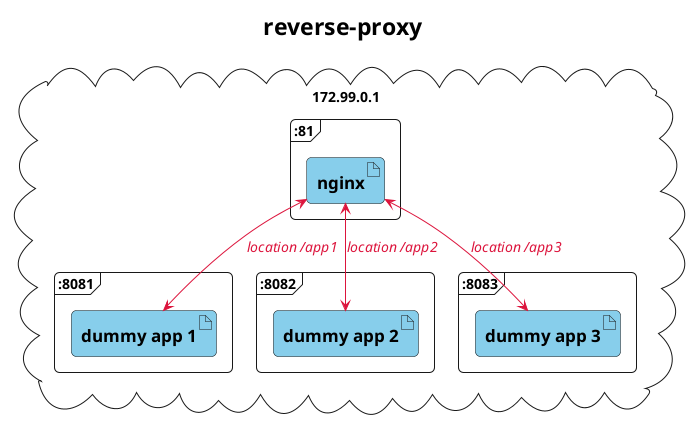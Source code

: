 @startuml

!$port_reverse_proxy = ":81"
!$port_load_balancer = ":82"
!$port_rate_limiter = ":83"
!$port_dummy_1 = ":8081"
!$port_dummy_2 = ":8082"
!$port_dummy_3 = ":8083"

title reverse-proxy

skinparam roundcorner 10
skinparam title {
  fontsize 23
  fontstyle bold
}
skinparam arrow {
  color crimson
  fontsize 14
  fontcolor crimson
  fontstyle italic
}
skinparam cloud {
  backgroundcolor white
  fontsize 14
}
skinparam frame {
  backgroundcolor white
  fontsize 14
}
skinparam artifact {
  backgroundcolor skyblue
  fontsize 17
  fontstyle bold
}

cloud "172.99.0.1" as cloud {

  frame "$port_reverse_proxy" as reverse_proxy {
    artifact "nginx" as app_reverse_proxy
  }

  frame "$port_dummy_1" as dummy_1 {
    artifact "dummy app 1" as app_dummy_1
  }

  frame "$port_dummy_2" as dummy_2 {
    artifact "dummy app 2" as app_dummy_2
  }

  frame "$port_dummy_3" as dummy_3 {
    artifact "dummy app 3" as app_dummy_3
  }

}

[app_reverse_proxy] <-down-> [app_dummy_1] : location /app1
[app_reverse_proxy] <-down-> [app_dummy_2] : location /app2
[app_reverse_proxy] <-down-> [app_dummy_3] : location /app3

@enduml
